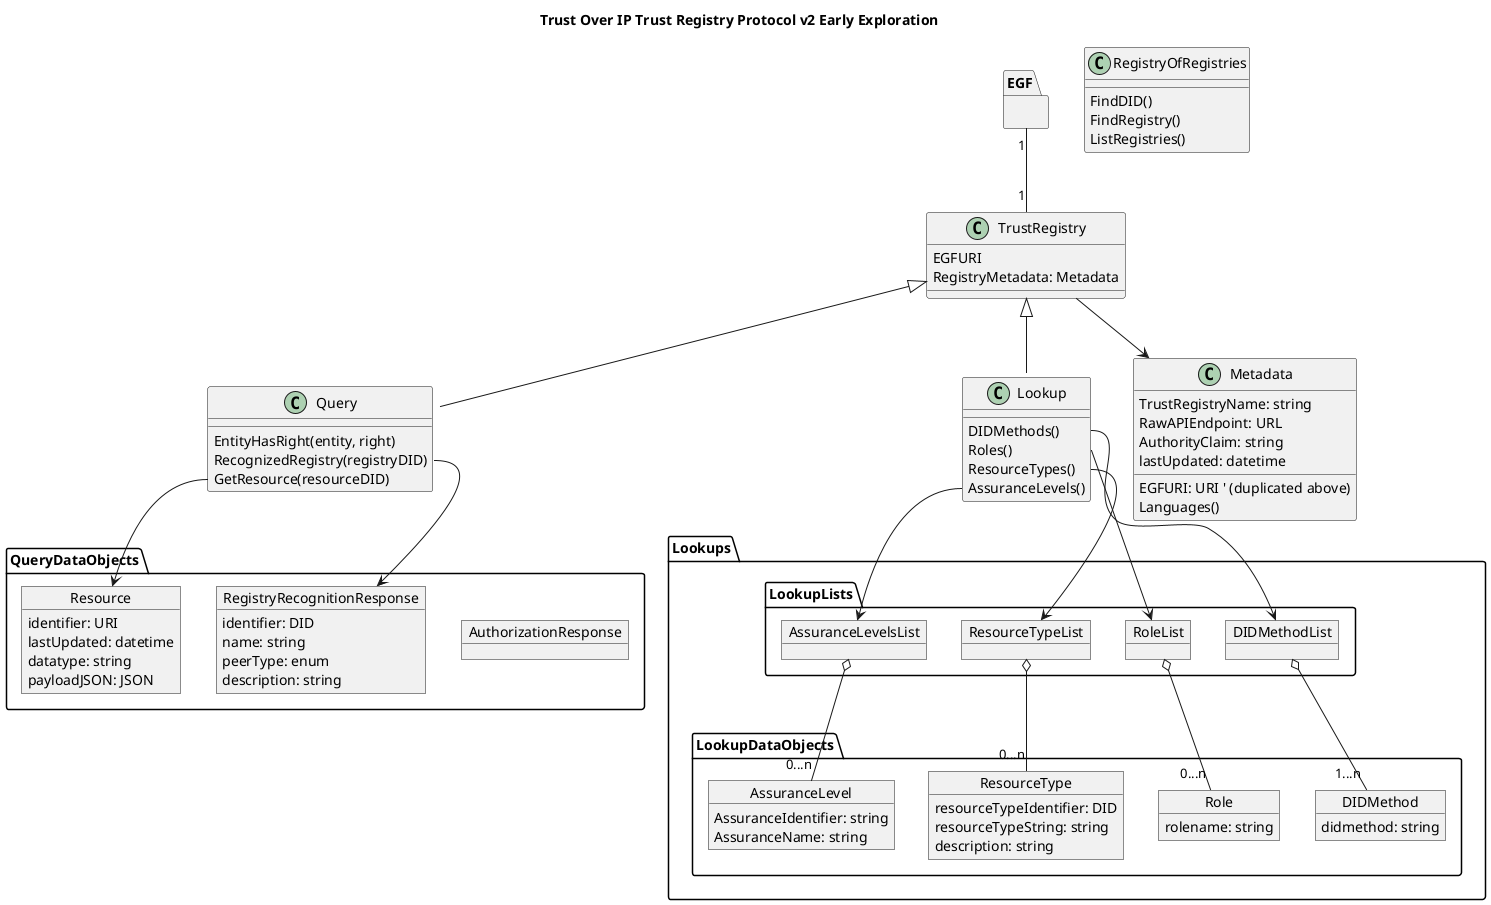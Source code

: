 @startuml



title Trust Over IP Trust Registry Protocol v2 Early Exploration

package EGF {

}

' object Error 
class TrustRegistry {
    EGFURI
    RegistryMetadata: Metadata
}

class RegistryOfRegistries {
    FindDID()
    FindRegistry()
    ListRegistries()


}

class Query {
    EntityHasRight(entity, right)
    RecognizedRegistry(registryDID)
    GetResource(resourceDID)  
}

class Lookup {
    DIDMethods() 
    Roles()
    ResourceTypes()
    ' CredentialTypes()
    ' CredentialSchemas()
    ' PresentationRequests()
    ' Overlays()
    AssuranceLevels()
}

class Metadata {
    EGFURI: URI ' (duplicated above)
    TrustRegistryName: string
    RawAPIEndpoint: URL 
    AuthorityClaim: string 
    lastUpdated: datetime 
    

    Languages() 
}

' inheritance

EGF "1" -- "1" TrustRegistry

TrustRegistry <|-- Query
TrustRegistry <|-- Lookup 


package QueryDataObjects {
    object AuthorizationResponse 
    object RegistryRecognitionResponse {
        identifier: DID
        name: string
        peerType: enum
        description: string

    }
    object Resource {
        identifier: URI
        lastUpdated: datetime
        datatype: string
        payloadJSON: JSON
    }
    
}
package Lookups {
    package LookupLists {
        object DIDMethodList
        object RoleList
        object ResourceTypeList
        
        object AssuranceLevelsList
        ' object CredentialTypeList 
        ' object CredentialSchemaList
        ' object PresentationRequestList
        ' object OverlayList 
        
    }

    package LookupDataObjects {
    
        
        object DIDMethod {
            didmethod: string 
        }
        object Role {
            rolename: string 
        }
        ' object CredentialType {
        '     typeDID: string
        '     credentialSchema: CredentialSchema
        '     ?JustResources?: question

        ' }
        ' object CredentialSchema {
        '     identifier: string
        '     ?JustResources?: question
        ' }
        ' object PresentationRequest{
        '     identifier: string
        '     ?JustResources?: question

        ' }
        ' object Overlay {
        '     overlayIdentifier: DID
        '     overlayPayload: string 
        '     ?JustResources?: question
        ' }
        object ResourceType {
            resourceTypeIdentifier: DID
            resourceTypeString: string
            description: string 
        }
        object AssuranceLevel {
            AssuranceIdentifier: string
            AssuranceName: string
            'TODO multilingual
        }

    }
}






Query::GetResource --> Resource
Query::RecognizedRegistry --> RegistryRecognitionResponse


Lookup::DIDMethods --> DIDMethodList
Lookup::Roles --> RoleList

Lookup::ResourceTypes --> ResourceTypeList  
Lookup::AssuranceLevels --> AssuranceLevelsList

' METADATA related objects
TrustRegistry --> Metadata 



DIDMethodList o-- "1...n" DIDMethod 
RoleList o-- "0...n" Role
ResourceTypeList o-- "0...n" ResourceType


'' High-Level lots of specific classes
' Lookup::CredentialTypes --> CredentialTypeList
' Lookup::CredentialSchemas --> CredentialSchemaList
' Lookup::PresentationRequests --> PresentationRequestList
' Lookup::Overlays --> OverlayList
' Lookup::CredentialTypes --> CredentialTypeList
' Lookup::CredentialSchemas --> CredentialSchemaList
' Lookup::PresentationRequests --> PresentationRequestList
' Lookup::Overlays --> OverlayList
' CredentialTypeList o-- "0..n" CredentialType
' CredentialSchemaList o-- "0..n" CredentialSchema
' CredentialType o-- CredentialSchema
' PresentationRequestList o-- "0..n" PresentationRequest
' OverlayList o-- "0...n" Overlay

AssuranceLevelsList o-- "0...n" AssuranceLevel

'' Use Resources for assets
' Resource <|-- Overlay
' Resource <|-- CredentialSchema
' Resource <|-- PresentationRequest
' Resource <|-- CredentialType


@enduml